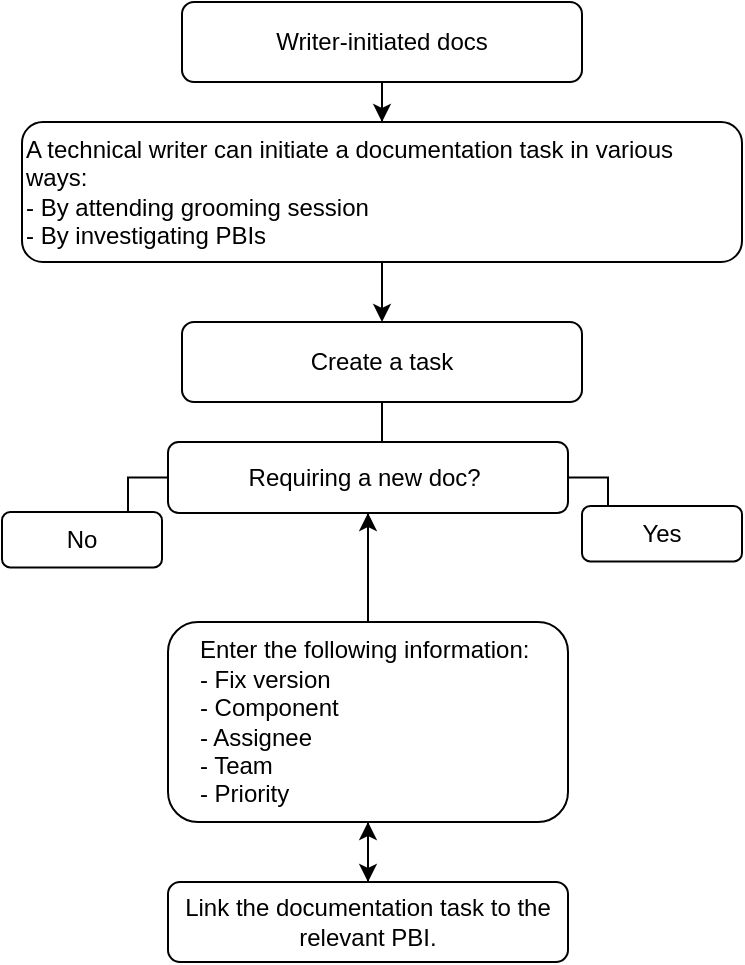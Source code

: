 <mxfile version="18.1.2" type="github">
  <diagram name="Page-1" id="c7558073-3199-34d8-9f00-42111426c3f3">
    <mxGraphModel dx="1422" dy="762" grid="1" gridSize="10" guides="1" tooltips="1" connect="1" arrows="1" fold="1" page="1" pageScale="1" pageWidth="826" pageHeight="1169" background="none" math="0" shadow="0">
      <root>
        <mxCell id="0" />
        <mxCell id="1" parent="0" />
        <mxCell id="8FJNbgVW1-nZZftwPtHU-99" value="" style="edgeStyle=orthogonalEdgeStyle;rounded=0;orthogonalLoop=1;jettySize=auto;html=1;" parent="1" source="8FJNbgVW1-nZZftwPtHU-96" target="8FJNbgVW1-nZZftwPtHU-98" edge="1">
          <mxGeometry relative="1" as="geometry" />
        </mxCell>
        <mxCell id="8FJNbgVW1-nZZftwPtHU-96" value="Writer-initiated docs" style="rounded=1;whiteSpace=wrap;html=1;" parent="1" vertex="1">
          <mxGeometry x="320" y="80" width="200" height="40" as="geometry" />
        </mxCell>
        <mxCell id="8FJNbgVW1-nZZftwPtHU-101" value="" style="edgeStyle=orthogonalEdgeStyle;rounded=0;orthogonalLoop=1;jettySize=auto;html=1;" parent="1" source="8FJNbgVW1-nZZftwPtHU-98" edge="1">
          <mxGeometry relative="1" as="geometry">
            <mxPoint x="420" y="240" as="targetPoint" />
          </mxGeometry>
        </mxCell>
        <mxCell id="8FJNbgVW1-nZZftwPtHU-98" value="A technical writer can initiate a documentation task in various ways:&amp;nbsp;&lt;br&gt;- By attending grooming session&lt;br&gt;- By investigating PBIs" style="whiteSpace=wrap;html=1;rounded=1;align=left;" parent="1" vertex="1">
          <mxGeometry x="240" y="140" width="360" height="70" as="geometry" />
        </mxCell>
        <mxCell id="8FJNbgVW1-nZZftwPtHU-105" value="" style="edgeStyle=orthogonalEdgeStyle;rounded=0;orthogonalLoop=1;jettySize=auto;html=1;startArrow=none;" parent="1" source="8FJNbgVW1-nZZftwPtHU-106" target="8FJNbgVW1-nZZftwPtHU-104" edge="1">
          <mxGeometry relative="1" as="geometry" />
        </mxCell>
        <mxCell id="8FJNbgVW1-nZZftwPtHU-102" value="Create a task" style="rounded=1;whiteSpace=wrap;html=1;" parent="1" vertex="1">
          <mxGeometry x="320" y="240" width="200" height="40" as="geometry" />
        </mxCell>
        <mxCell id="8FJNbgVW1-nZZftwPtHU-107" value="" style="edgeStyle=orthogonalEdgeStyle;rounded=0;orthogonalLoop=1;jettySize=auto;html=1;" parent="1" source="8FJNbgVW1-nZZftwPtHU-104" target="8FJNbgVW1-nZZftwPtHU-106" edge="1">
          <mxGeometry relative="1" as="geometry" />
        </mxCell>
        <mxCell id="8FJNbgVW1-nZZftwPtHU-104" value="Link the documentation task to the relevant PBI." style="rounded=1;whiteSpace=wrap;html=1;" parent="1" vertex="1">
          <mxGeometry x="313" y="520" width="200" height="40" as="geometry" />
        </mxCell>
        <mxCell id="s1_v9zPjxi0QwwuaFd1P-2" value="" style="edgeStyle=orthogonalEdgeStyle;rounded=0;orthogonalLoop=1;jettySize=auto;html=1;" parent="1" source="8FJNbgVW1-nZZftwPtHU-106" target="s1_v9zPjxi0QwwuaFd1P-1" edge="1">
          <mxGeometry relative="1" as="geometry" />
        </mxCell>
        <mxCell id="s1_v9zPjxi0QwwuaFd1P-4" value="" style="edgeStyle=orthogonalEdgeStyle;rounded=0;orthogonalLoop=1;jettySize=auto;html=1;" parent="1" source="s1_v9zPjxi0QwwuaFd1P-1" target="s1_v9zPjxi0QwwuaFd1P-3" edge="1">
          <mxGeometry relative="1" as="geometry" />
        </mxCell>
        <mxCell id="s1_v9zPjxi0QwwuaFd1P-6" value="" style="edgeStyle=orthogonalEdgeStyle;rounded=0;orthogonalLoop=1;jettySize=auto;html=1;" parent="1" source="s1_v9zPjxi0QwwuaFd1P-1" target="s1_v9zPjxi0QwwuaFd1P-5" edge="1">
          <mxGeometry relative="1" as="geometry" />
        </mxCell>
        <mxCell id="s1_v9zPjxi0QwwuaFd1P-3" value="Yes" style="whiteSpace=wrap;html=1;rounded=1;" parent="1" vertex="1">
          <mxGeometry x="520" y="332" width="80" height="27.75" as="geometry" />
        </mxCell>
        <mxCell id="s1_v9zPjxi0QwwuaFd1P-5" value="No" style="whiteSpace=wrap;html=1;rounded=1;" parent="1" vertex="1">
          <mxGeometry x="230" y="335" width="80" height="27.74" as="geometry" />
        </mxCell>
        <mxCell id="s1_v9zPjxi0QwwuaFd1P-1" value="Requiring a new doc?&amp;nbsp;" style="rounded=1;whiteSpace=wrap;html=1;" parent="1" vertex="1">
          <mxGeometry x="313" y="300" width="200" height="35.5" as="geometry" />
        </mxCell>
        <mxCell id="EwZTMvM9Pbaxq8EDfyhO-1" value="" style="edgeStyle=orthogonalEdgeStyle;rounded=0;orthogonalLoop=1;jettySize=auto;html=1;endArrow=none;" edge="1" parent="1" source="8FJNbgVW1-nZZftwPtHU-102" target="s1_v9zPjxi0QwwuaFd1P-1">
          <mxGeometry relative="1" as="geometry">
            <mxPoint x="420" y="280" as="sourcePoint" />
            <mxPoint x="420" y="650" as="targetPoint" />
          </mxGeometry>
        </mxCell>
        <mxCell id="8FJNbgVW1-nZZftwPtHU-106" value="Enter the following information:&amp;nbsp;&lt;br&gt;&lt;div style=&quot;text-align: left;&quot;&gt;&lt;span style=&quot;background-color: initial;&quot;&gt;- Fix version&lt;/span&gt;&lt;/div&gt;&lt;div style=&quot;text-align: left;&quot;&gt;&lt;span style=&quot;background-color: initial;&quot;&gt;- Component&lt;/span&gt;&lt;/div&gt;&lt;div style=&quot;text-align: left;&quot;&gt;&lt;span style=&quot;background-color: initial;&quot;&gt;- Assignee&lt;/span&gt;&lt;/div&gt;&lt;div style=&quot;text-align: left;&quot;&gt;&lt;span style=&quot;background-color: initial;&quot;&gt;- Team&lt;/span&gt;&lt;/div&gt;&lt;div style=&quot;text-align: left;&quot;&gt;&lt;span style=&quot;background-color: initial;&quot;&gt;- Priority&lt;/span&gt;&lt;/div&gt;" style="rounded=1;whiteSpace=wrap;html=1;" parent="1" vertex="1">
          <mxGeometry x="313" y="390" width="200" height="100" as="geometry" />
        </mxCell>
        <mxCell id="EwZTMvM9Pbaxq8EDfyhO-2" value="" style="edgeStyle=orthogonalEdgeStyle;rounded=0;orthogonalLoop=1;jettySize=auto;html=1;startArrow=none;endArrow=none;" edge="1" parent="1" source="s1_v9zPjxi0QwwuaFd1P-1" target="8FJNbgVW1-nZZftwPtHU-106">
          <mxGeometry relative="1" as="geometry">
            <mxPoint x="413" y="335.5" as="sourcePoint" />
            <mxPoint x="413" y="700" as="targetPoint" />
          </mxGeometry>
        </mxCell>
      </root>
    </mxGraphModel>
  </diagram>
</mxfile>
